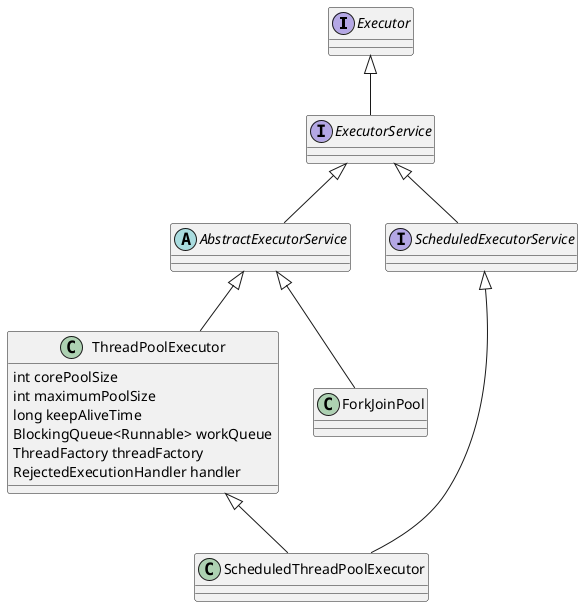 @startuml
interface Executor
interface ExecutorService
abstract class AbstractExecutorService
class ThreadPoolExecutor{
int corePoolSize
int maximumPoolSize
long keepAliveTime
BlockingQueue<Runnable> workQueue
ThreadFactory threadFactory
RejectedExecutionHandler handler
}
interface ScheduledExecutorService
class ScheduledThreadPoolExecutor

Executor <|-- ExecutorService
ExecutorService <|-- AbstractExecutorService
AbstractExecutorService <|-- ThreadPoolExecutor
ExecutorService <|-- ScheduledExecutorService
ScheduledExecutorService <|-- ScheduledThreadPoolExecutor
ThreadPoolExecutor <|-- ScheduledThreadPoolExecutor
AbstractExecutorService <|-- ForkJoinPool
@enduml